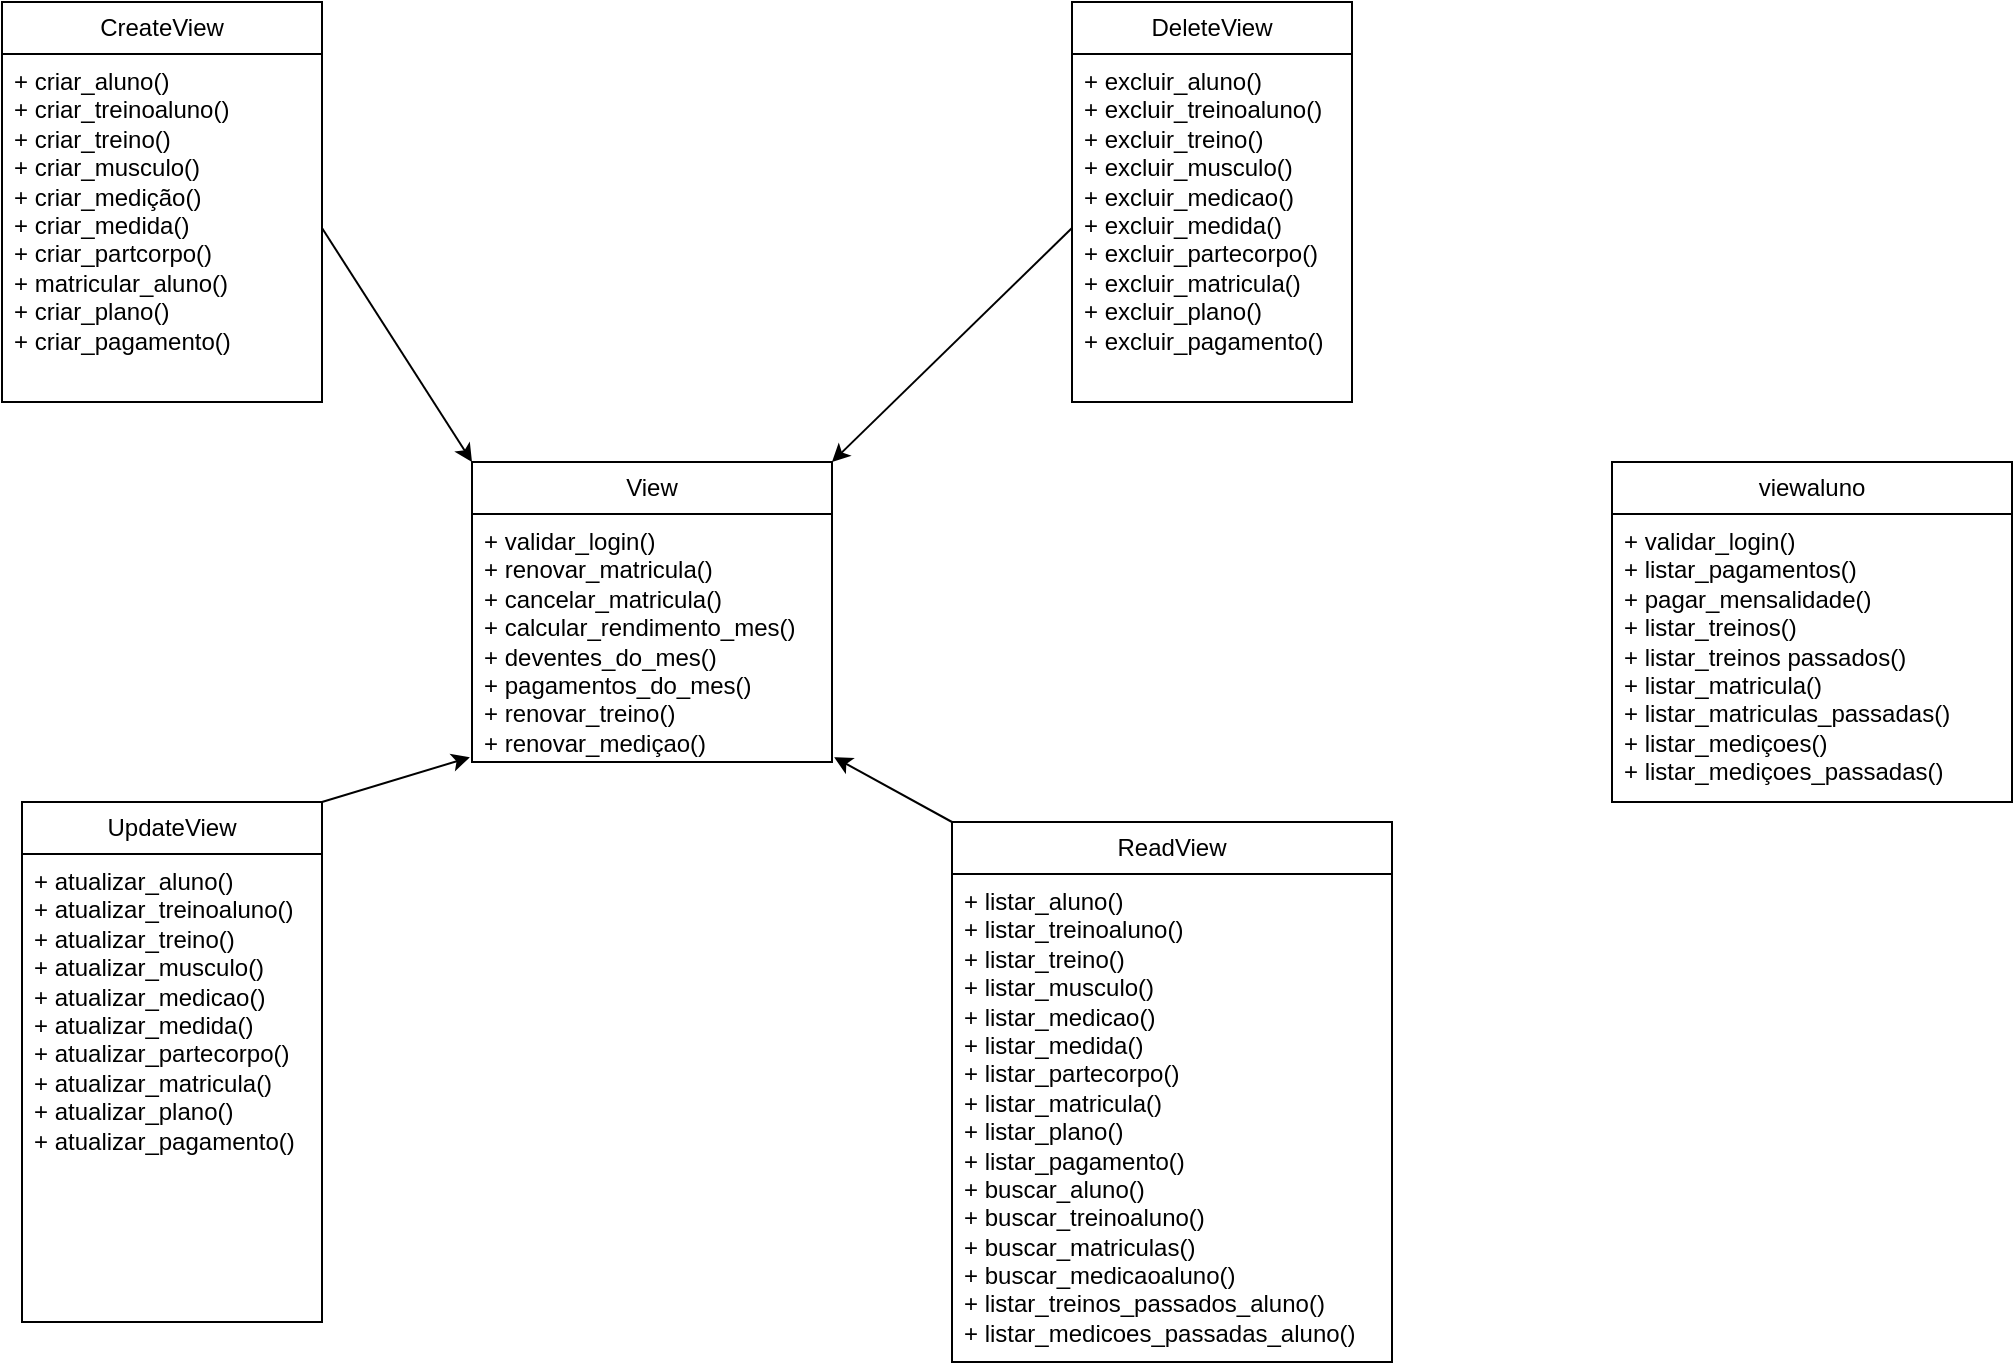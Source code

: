 <mxfile version="26.0.10">
  <diagram name="Página-1" id="LybHadXCt3fGsKPdj9bP">
    <mxGraphModel dx="1624" dy="893" grid="1" gridSize="10" guides="1" tooltips="1" connect="1" arrows="1" fold="1" page="1" pageScale="1" pageWidth="827" pageHeight="1169" math="0" shadow="0">
      <root>
        <mxCell id="0" />
        <mxCell id="1" parent="0" />
        <mxCell id="AOXXkha6pnkB0oMLbgMj-1" value="CreateView" style="swimlane;fontStyle=0;childLayout=stackLayout;horizontal=1;startSize=26;fillColor=none;horizontalStack=0;resizeParent=1;resizeParentMax=0;resizeLast=0;collapsible=1;marginBottom=0;whiteSpace=wrap;html=1;" vertex="1" parent="1">
          <mxGeometry x="5" y="100" width="160" height="200" as="geometry" />
        </mxCell>
        <mxCell id="AOXXkha6pnkB0oMLbgMj-2" value="+ criar_aluno()&lt;div&gt;+ criar_treinoaluno()&lt;/div&gt;&lt;div&gt;+ criar_treino()&lt;/div&gt;&lt;div&gt;+ criar_musculo()&lt;/div&gt;&lt;div&gt;+ criar_medição()&lt;/div&gt;&lt;div&gt;+ criar_medida()&lt;/div&gt;&lt;div&gt;+ criar_partcorpo()&lt;/div&gt;&lt;div&gt;+ matricular_aluno()&lt;/div&gt;&lt;div&gt;+ criar_plano()&lt;/div&gt;&lt;div&gt;+ criar_pagamento()&lt;/div&gt;&lt;div&gt;&lt;br&gt;&lt;/div&gt;" style="text;strokeColor=none;fillColor=none;align=left;verticalAlign=top;spacingLeft=4;spacingRight=4;overflow=hidden;rotatable=0;points=[[0,0.5],[1,0.5]];portConstraint=eastwest;whiteSpace=wrap;html=1;" vertex="1" parent="AOXXkha6pnkB0oMLbgMj-1">
          <mxGeometry y="26" width="160" height="174" as="geometry" />
        </mxCell>
        <mxCell id="AOXXkha6pnkB0oMLbgMj-5" value="DeleteView" style="swimlane;fontStyle=0;childLayout=stackLayout;horizontal=1;startSize=26;fillColor=none;horizontalStack=0;resizeParent=1;resizeParentMax=0;resizeLast=0;collapsible=1;marginBottom=0;whiteSpace=wrap;html=1;" vertex="1" parent="1">
          <mxGeometry x="540" y="100" width="140" height="200" as="geometry" />
        </mxCell>
        <mxCell id="AOXXkha6pnkB0oMLbgMj-6" value="+ &lt;span class=&quot;hljs-built_in&quot;&gt;excluir_aluno&lt;/span&gt;()&lt;br&gt;+ &lt;span class=&quot;hljs-built_in&quot;&gt;excluir_treinoaluno&lt;/span&gt;()&lt;br&gt;+ &lt;span class=&quot;hljs-built_in&quot;&gt;excluir_treino&lt;/span&gt;()&lt;br&gt;+ &lt;span class=&quot;hljs-built_in&quot;&gt;excluir_musculo&lt;/span&gt;()&lt;br&gt;+ &lt;span class=&quot;hljs-built_in&quot;&gt;excluir_medicao&lt;/span&gt;()&lt;br&gt;+ &lt;span class=&quot;hljs-built_in&quot;&gt;excluir_medida&lt;/span&gt;()&lt;br&gt;+ &lt;span class=&quot;hljs-built_in&quot;&gt;excluir_partecorpo&lt;/span&gt;()&lt;br&gt;+ &lt;span class=&quot;hljs-built_in&quot;&gt;excluir_matricula&lt;/span&gt;()&lt;br&gt;+ &lt;span class=&quot;hljs-built_in&quot;&gt;excluir_plano&lt;/span&gt;()&lt;br&gt;+ &lt;span class=&quot;hljs-built_in&quot;&gt;excluir_pagamento&lt;/span&gt;()&lt;div&gt;&lt;br&gt;&lt;/div&gt;" style="text;strokeColor=none;fillColor=none;align=left;verticalAlign=top;spacingLeft=4;spacingRight=4;overflow=hidden;rotatable=0;points=[[0,0.5],[1,0.5]];portConstraint=eastwest;whiteSpace=wrap;html=1;" vertex="1" parent="AOXXkha6pnkB0oMLbgMj-5">
          <mxGeometry y="26" width="140" height="174" as="geometry" />
        </mxCell>
        <mxCell id="AOXXkha6pnkB0oMLbgMj-7" value="UpdateView" style="swimlane;fontStyle=0;childLayout=stackLayout;horizontal=1;startSize=26;fillColor=none;horizontalStack=0;resizeParent=1;resizeParentMax=0;resizeLast=0;collapsible=1;marginBottom=0;whiteSpace=wrap;html=1;" vertex="1" parent="1">
          <mxGeometry x="15" y="500" width="150" height="260" as="geometry" />
        </mxCell>
        <mxCell id="AOXXkha6pnkB0oMLbgMj-8" value="+ &lt;span class=&quot;hljs-built_in&quot;&gt;atualizar_aluno&lt;/span&gt;()&lt;br&gt;+ &lt;span class=&quot;hljs-built_in&quot;&gt;atualizar_treinoaluno&lt;/span&gt;()&lt;br&gt;+ &lt;span class=&quot;hljs-built_in&quot;&gt;atualizar_treino&lt;/span&gt;()&lt;br&gt;+ &lt;span class=&quot;hljs-built_in&quot;&gt;atualizar_musculo&lt;/span&gt;()&lt;br&gt;+ &lt;span class=&quot;hljs-built_in&quot;&gt;atualizar_medicao&lt;/span&gt;()&lt;br&gt;+ &lt;span class=&quot;hljs-built_in&quot;&gt;atualizar_medida&lt;/span&gt;()&lt;br&gt;+ &lt;span class=&quot;hljs-built_in&quot;&gt;atualizar_partecorpo&lt;/span&gt;()&lt;br&gt;+ &lt;span class=&quot;hljs-built_in&quot;&gt;atualizar_matricula&lt;/span&gt;()&lt;br&gt;+ &lt;span class=&quot;hljs-built_in&quot;&gt;atualizar_plano&lt;/span&gt;()&lt;br&gt;+ &lt;span class=&quot;hljs-built_in&quot;&gt;atualizar_pagamento&lt;/span&gt;()&lt;div&gt;&lt;br&gt;&lt;/div&gt;" style="text;strokeColor=none;fillColor=none;align=left;verticalAlign=top;spacingLeft=4;spacingRight=4;overflow=hidden;rotatable=0;points=[[0,0.5],[1,0.5]];portConstraint=eastwest;whiteSpace=wrap;html=1;" vertex="1" parent="AOXXkha6pnkB0oMLbgMj-7">
          <mxGeometry y="26" width="150" height="234" as="geometry" />
        </mxCell>
        <mxCell id="AOXXkha6pnkB0oMLbgMj-9" value="ReadView" style="swimlane;fontStyle=0;childLayout=stackLayout;horizontal=1;startSize=26;fillColor=none;horizontalStack=0;resizeParent=1;resizeParentMax=0;resizeLast=0;collapsible=1;marginBottom=0;whiteSpace=wrap;html=1;" vertex="1" parent="1">
          <mxGeometry x="480" y="510" width="220" height="270" as="geometry" />
        </mxCell>
        <mxCell id="AOXXkha6pnkB0oMLbgMj-10" value="+ &lt;span class=&quot;hljs-built_in&quot;&gt;listar_aluno&lt;/span&gt;()&lt;br&gt;+ &lt;span class=&quot;hljs-built_in&quot;&gt;listar_treinoaluno&lt;/span&gt;()&lt;br&gt;+ &lt;span class=&quot;hljs-built_in&quot;&gt;listar_treino&lt;/span&gt;()&lt;br&gt;+ &lt;span class=&quot;hljs-built_in&quot;&gt;listar_musculo&lt;/span&gt;()&lt;br&gt;+ &lt;span class=&quot;hljs-built_in&quot;&gt;listar_medicao&lt;/span&gt;()&lt;br&gt;+ &lt;span class=&quot;hljs-built_in&quot;&gt;listar_medida&lt;/span&gt;()&lt;br&gt;+ &lt;span class=&quot;hljs-built_in&quot;&gt;listar_partecorpo&lt;/span&gt;()&lt;br&gt;+ &lt;span class=&quot;hljs-built_in&quot;&gt;listar_matricula&lt;/span&gt;()&lt;br&gt;+ &lt;span class=&quot;hljs-built_in&quot;&gt;listar_plano&lt;/span&gt;()&lt;br&gt;+ &lt;span class=&quot;hljs-built_in&quot;&gt;listar_pagamento&lt;/span&gt;()&lt;div&gt;+ &lt;span class=&quot;hljs-built_in&quot;&gt;buscar_aluno&lt;/span&gt;()&lt;br&gt;+ &lt;span class=&quot;hljs-built_in&quot;&gt;buscar_treinoaluno&lt;/span&gt;()&lt;/div&gt;&lt;div&gt;+ buscar_matriculas()&lt;br&gt;+ &lt;span class=&quot;hljs-built_in&quot;&gt;buscar_medicaoaluno&lt;/span&gt;()&lt;br&gt;&lt;/div&gt;&lt;div&gt;+ &lt;span class=&quot;hljs-built_in&quot;&gt;listar_treinos_passados_aluno&lt;/span&gt;()&lt;br&gt;+ &lt;span class=&quot;hljs-built_in&quot;&gt;listar_medicoes_passadas_aluno&lt;/span&gt;()&lt;br&gt;&lt;/div&gt;" style="text;strokeColor=none;fillColor=none;align=left;verticalAlign=top;spacingLeft=4;spacingRight=4;overflow=hidden;rotatable=0;points=[[0,0.5],[1,0.5]];portConstraint=eastwest;whiteSpace=wrap;html=1;" vertex="1" parent="AOXXkha6pnkB0oMLbgMj-9">
          <mxGeometry y="26" width="220" height="244" as="geometry" />
        </mxCell>
        <mxCell id="AOXXkha6pnkB0oMLbgMj-12" value="View" style="swimlane;fontStyle=0;childLayout=stackLayout;horizontal=1;startSize=26;fillColor=none;horizontalStack=0;resizeParent=1;resizeParentMax=0;resizeLast=0;collapsible=1;marginBottom=0;whiteSpace=wrap;html=1;" vertex="1" parent="1">
          <mxGeometry x="240" y="330" width="180" height="150" as="geometry" />
        </mxCell>
        <mxCell id="AOXXkha6pnkB0oMLbgMj-13" value="&lt;div&gt;+ validar_login()&lt;/div&gt;&lt;div&gt;+ &lt;span class=&quot;hljs-built_in&quot;&gt;renovar_matricula&lt;/span&gt;()&lt;br&gt;&lt;/div&gt;&lt;div&gt;+ &lt;span class=&quot;hljs-built_in&quot;&gt;cancelar_matricula&lt;/span&gt;()&lt;br&gt;&lt;/div&gt;&lt;div&gt;+ &lt;span class=&quot;hljs-built_in&quot;&gt;calcular_rendimento_mes&lt;/span&gt;()&lt;br&gt;&lt;/div&gt;&lt;div&gt;+ deventes_do_mes()&lt;/div&gt;&lt;div&gt;+ pagamentos_do_mes()&lt;/div&gt;&lt;div&gt;+ renovar_treino()&lt;/div&gt;&lt;div&gt;+ renovar_mediçao()&lt;/div&gt;" style="text;strokeColor=none;fillColor=none;align=left;verticalAlign=top;spacingLeft=4;spacingRight=4;overflow=hidden;rotatable=0;points=[[0,0.5],[1,0.5]];portConstraint=eastwest;whiteSpace=wrap;html=1;" vertex="1" parent="AOXXkha6pnkB0oMLbgMj-12">
          <mxGeometry y="26" width="180" height="124" as="geometry" />
        </mxCell>
        <mxCell id="AOXXkha6pnkB0oMLbgMj-14" style="rounded=0;orthogonalLoop=1;jettySize=auto;html=1;exitX=0;exitY=0;exitDx=0;exitDy=0;entryX=1.006;entryY=0.981;entryDx=0;entryDy=0;entryPerimeter=0;" edge="1" parent="1" source="AOXXkha6pnkB0oMLbgMj-9" target="AOXXkha6pnkB0oMLbgMj-13">
          <mxGeometry relative="1" as="geometry" />
        </mxCell>
        <mxCell id="AOXXkha6pnkB0oMLbgMj-15" style="rounded=0;orthogonalLoop=1;jettySize=auto;html=1;exitX=0;exitY=0.5;exitDx=0;exitDy=0;entryX=1;entryY=0;entryDx=0;entryDy=0;" edge="1" parent="1" source="AOXXkha6pnkB0oMLbgMj-6" target="AOXXkha6pnkB0oMLbgMj-12">
          <mxGeometry relative="1" as="geometry" />
        </mxCell>
        <mxCell id="AOXXkha6pnkB0oMLbgMj-16" style="rounded=0;orthogonalLoop=1;jettySize=auto;html=1;exitX=1;exitY=0.5;exitDx=0;exitDy=0;entryX=0;entryY=0;entryDx=0;entryDy=0;" edge="1" parent="1" source="AOXXkha6pnkB0oMLbgMj-2" target="AOXXkha6pnkB0oMLbgMj-12">
          <mxGeometry relative="1" as="geometry" />
        </mxCell>
        <mxCell id="AOXXkha6pnkB0oMLbgMj-17" style="rounded=0;orthogonalLoop=1;jettySize=auto;html=1;exitX=1;exitY=0;exitDx=0;exitDy=0;entryX=-0.006;entryY=0.981;entryDx=0;entryDy=0;entryPerimeter=0;" edge="1" parent="1" source="AOXXkha6pnkB0oMLbgMj-7" target="AOXXkha6pnkB0oMLbgMj-13">
          <mxGeometry relative="1" as="geometry" />
        </mxCell>
        <mxCell id="AOXXkha6pnkB0oMLbgMj-22" value="viewaluno" style="swimlane;fontStyle=0;childLayout=stackLayout;horizontal=1;startSize=26;fillColor=none;horizontalStack=0;resizeParent=1;resizeParentMax=0;resizeLast=0;collapsible=1;marginBottom=0;whiteSpace=wrap;html=1;" vertex="1" parent="1">
          <mxGeometry x="810" y="330" width="200" height="170" as="geometry" />
        </mxCell>
        <mxCell id="AOXXkha6pnkB0oMLbgMj-23" value="+ validar_login()&lt;div&gt;&lt;div&gt;+ listar_pagamentos()&lt;br&gt;&lt;div&gt;+ pagar_mensalidade()&lt;/div&gt;&lt;div&gt;+ listar_treinos()&lt;/div&gt;&lt;div&gt;+ listar_treinos passados()&lt;/div&gt;&lt;div&gt;+ listar_matricula()&lt;/div&gt;&lt;div&gt;+ listar_matriculas_passadas()&lt;/div&gt;&lt;/div&gt;&lt;/div&gt;&lt;div&gt;+ listar_mediçoes()&lt;/div&gt;&lt;div&gt;+ listar_mediçoes_passadas()&lt;/div&gt;" style="text;strokeColor=none;fillColor=none;align=left;verticalAlign=top;spacingLeft=4;spacingRight=4;overflow=hidden;rotatable=0;points=[[0,0.5],[1,0.5]];portConstraint=eastwest;whiteSpace=wrap;html=1;" vertex="1" parent="AOXXkha6pnkB0oMLbgMj-22">
          <mxGeometry y="26" width="200" height="144" as="geometry" />
        </mxCell>
      </root>
    </mxGraphModel>
  </diagram>
</mxfile>
